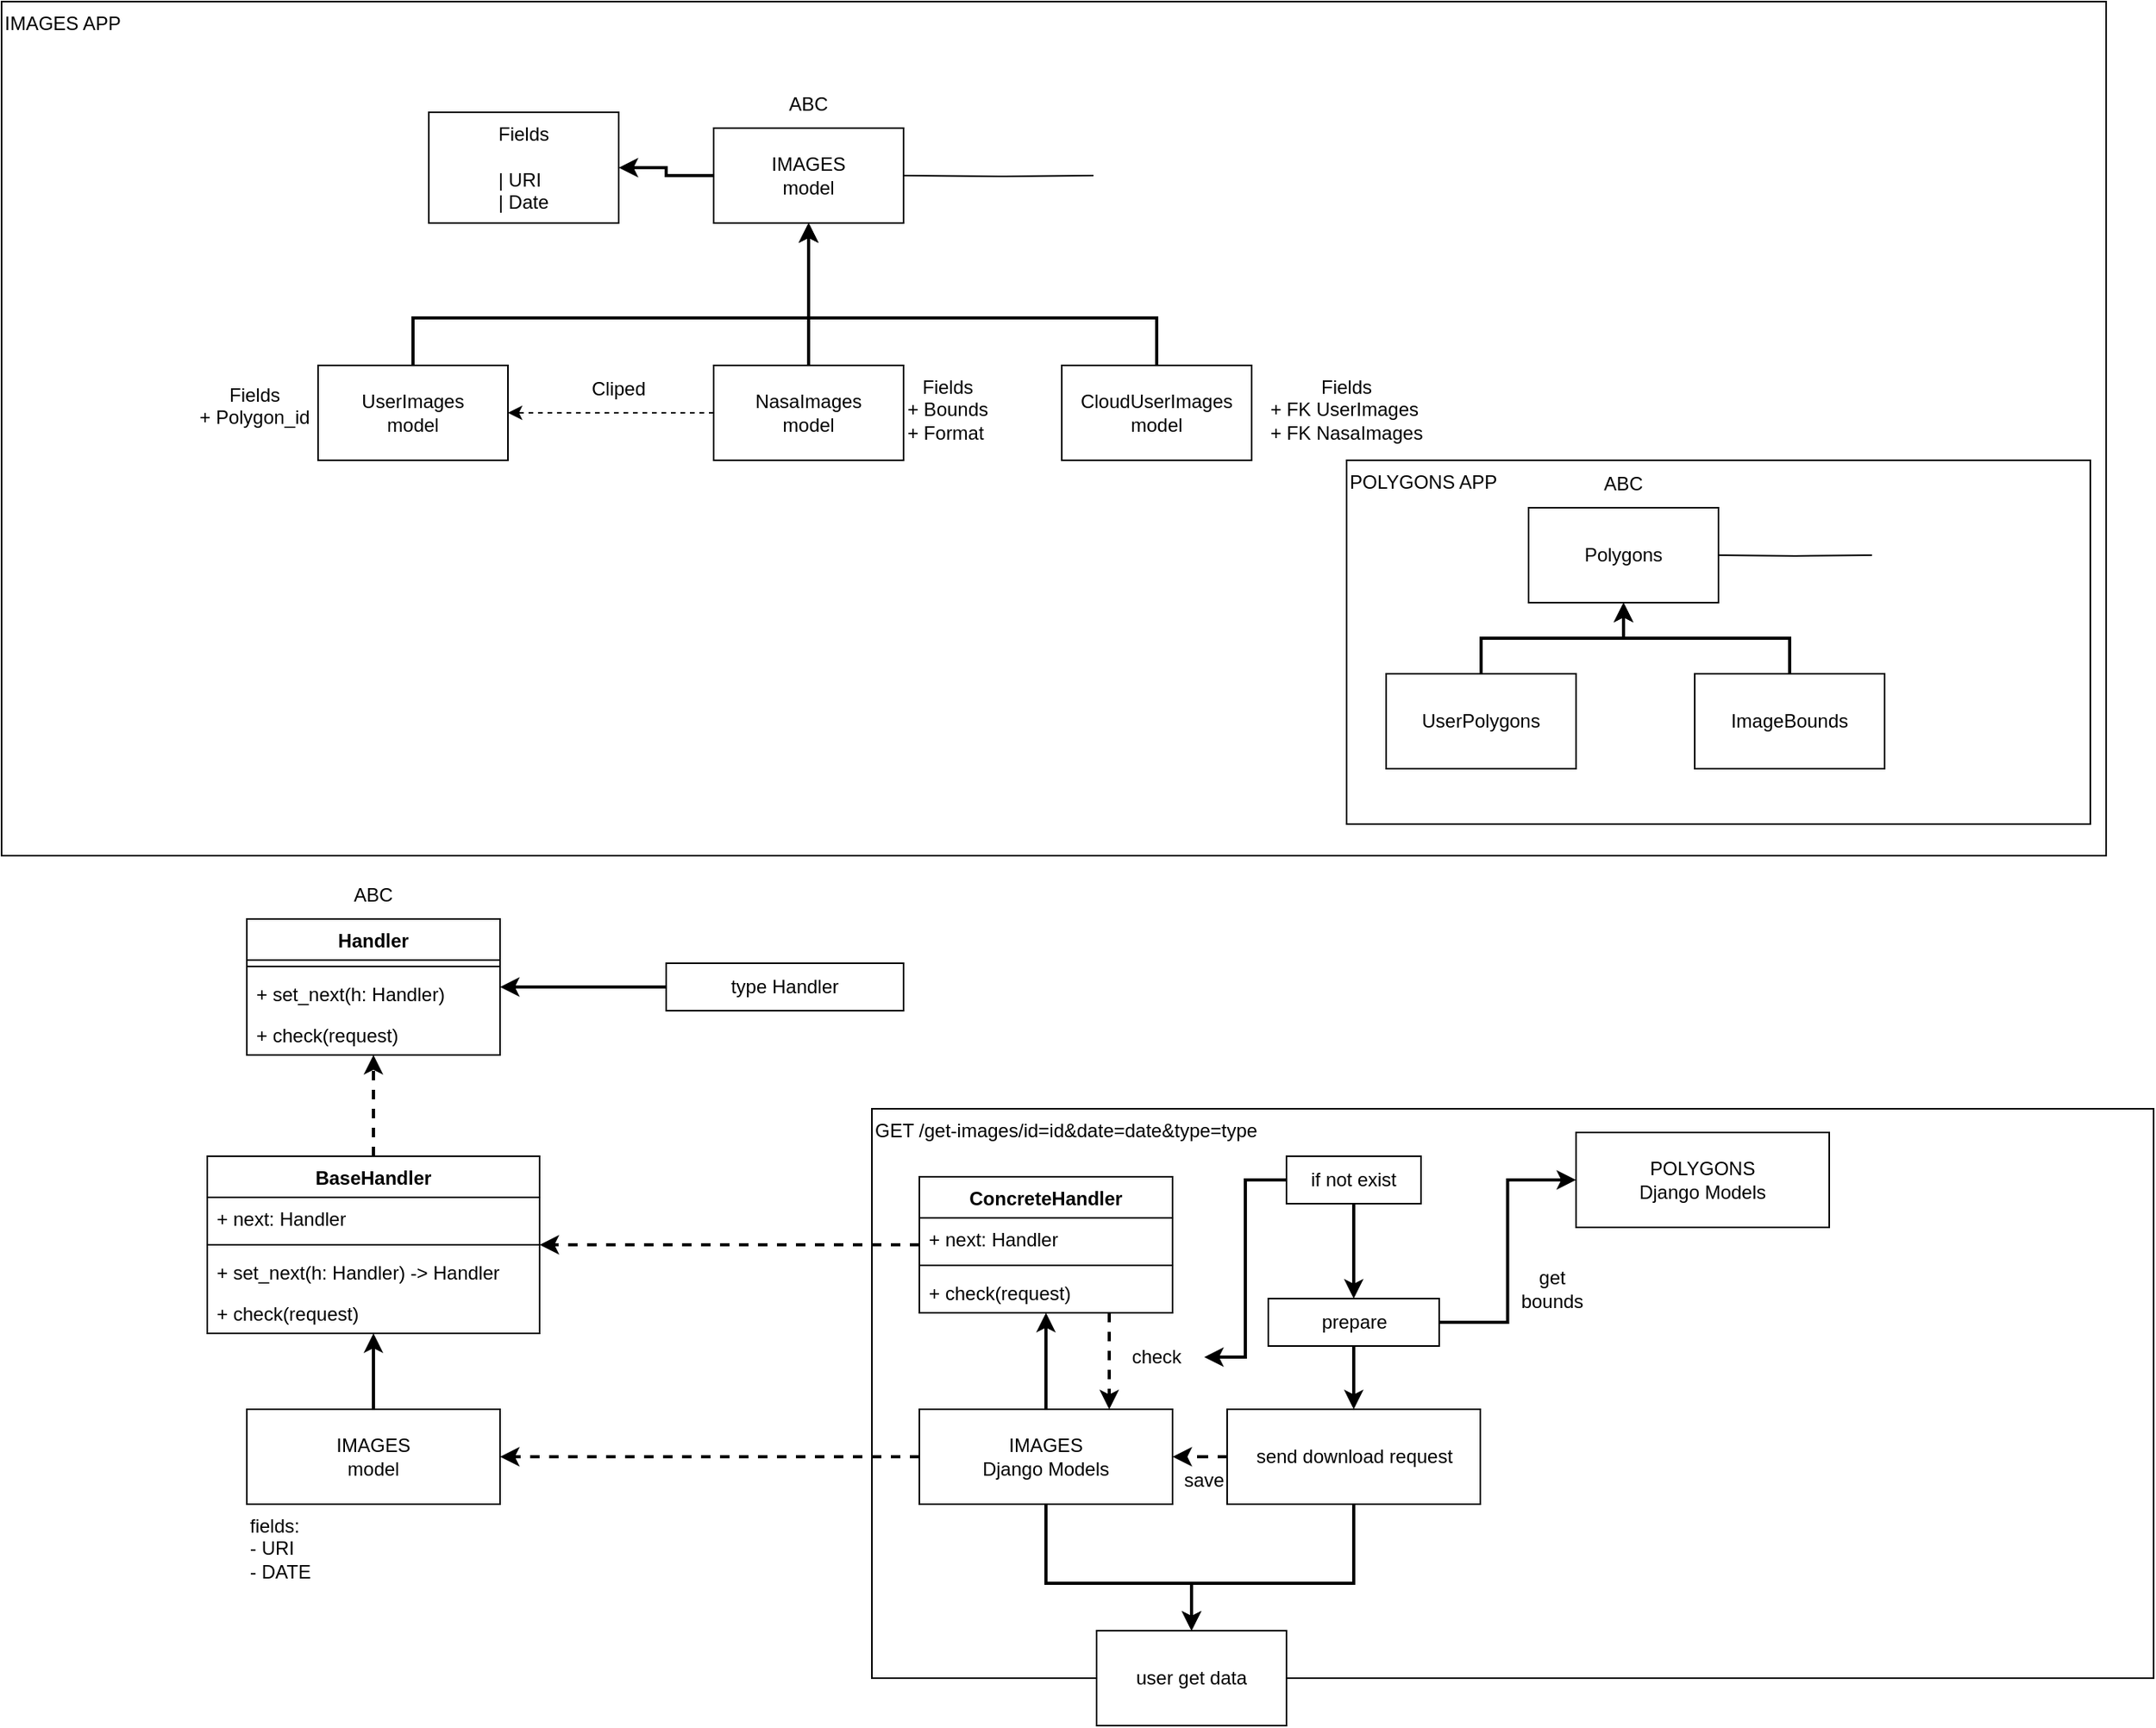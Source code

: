 <mxfile version="26.2.8">
  <diagram name="Страница — 1" id="WusRuuyAXhUo5n-OF-j5">
    <mxGraphModel dx="2255" dy="769" grid="1" gridSize="10" guides="1" tooltips="1" connect="1" arrows="1" fold="1" page="1" pageScale="1" pageWidth="827" pageHeight="1169" background="none" math="0" shadow="0">
      <root>
        <mxCell id="0" />
        <mxCell id="1" parent="0" />
        <mxCell id="zPOB2HI4H-ocQ5aXCMEk-31" value="GET /get-images/id=id&amp;amp;date=date&amp;amp;type=type" style="rounded=0;whiteSpace=wrap;html=1;verticalAlign=top;align=left;" parent="1" vertex="1">
          <mxGeometry x="480" y="770" width="810" height="360" as="geometry" />
        </mxCell>
        <mxCell id="Q2ZTKyAX25ePQhJRz6t--27" value="&lt;div align=&quot;left&quot;&gt;IMAGES APP&lt;/div&gt;" style="rounded=0;whiteSpace=wrap;html=1;align=left;verticalAlign=top;" parent="1" vertex="1">
          <mxGeometry x="-70" y="70" width="1330" height="540" as="geometry" />
        </mxCell>
        <mxCell id="Q2ZTKyAX25ePQhJRz6t--4" style="edgeStyle=orthogonalEdgeStyle;rounded=0;orthogonalLoop=1;jettySize=auto;html=1;entryX=0.5;entryY=0;entryDx=0;entryDy=0;endArrow=none;endFill=0;startArrow=classic;startFill=1;strokeWidth=2;" parent="1" source="Q2ZTKyAX25ePQhJRz6t--1" target="Q2ZTKyAX25ePQhJRz6t--3" edge="1">
          <mxGeometry relative="1" as="geometry">
            <Array as="points">
              <mxPoint x="440" y="270" />
              <mxPoint x="190" y="270" />
            </Array>
          </mxGeometry>
        </mxCell>
        <mxCell id="Q2ZTKyAX25ePQhJRz6t--12" style="edgeStyle=orthogonalEdgeStyle;rounded=0;orthogonalLoop=1;jettySize=auto;html=1;entryX=1;entryY=0.5;entryDx=0;entryDy=0;strokeWidth=2;" parent="1" source="Q2ZTKyAX25ePQhJRz6t--1" target="Q2ZTKyAX25ePQhJRz6t--10" edge="1">
          <mxGeometry relative="1" as="geometry" />
        </mxCell>
        <mxCell id="Q2ZTKyAX25ePQhJRz6t--1" value="&lt;div&gt;IMAGES&lt;/div&gt;&lt;div&gt;model&lt;/div&gt;" style="rounded=0;whiteSpace=wrap;html=1;" parent="1" vertex="1">
          <mxGeometry x="380" y="150" width="120" height="60" as="geometry" />
        </mxCell>
        <mxCell id="Q2ZTKyAX25ePQhJRz6t--2" value="ABC" style="text;html=1;align=center;verticalAlign=middle;whiteSpace=wrap;rounded=0;" parent="1" vertex="1">
          <mxGeometry x="410" y="120" width="60" height="30" as="geometry" />
        </mxCell>
        <mxCell id="Q2ZTKyAX25ePQhJRz6t--3" value="&lt;div&gt;UserImages&lt;/div&gt;&lt;div&gt;model&lt;/div&gt;" style="rounded=0;whiteSpace=wrap;html=1;" parent="1" vertex="1">
          <mxGeometry x="130" y="300" width="120" height="60" as="geometry" />
        </mxCell>
        <mxCell id="Q2ZTKyAX25ePQhJRz6t--28" style="edgeStyle=orthogonalEdgeStyle;rounded=0;orthogonalLoop=1;jettySize=auto;html=1;entryX=0.5;entryY=1;entryDx=0;entryDy=0;strokeWidth=2;" parent="1" source="Q2ZTKyAX25ePQhJRz6t--6" target="Q2ZTKyAX25ePQhJRz6t--1" edge="1">
          <mxGeometry relative="1" as="geometry" />
        </mxCell>
        <mxCell id="Q2ZTKyAX25ePQhJRz6t--29" style="edgeStyle=orthogonalEdgeStyle;rounded=0;orthogonalLoop=1;jettySize=auto;html=1;entryX=1;entryY=0.5;entryDx=0;entryDy=0;dashed=1;" parent="1" source="Q2ZTKyAX25ePQhJRz6t--6" target="Q2ZTKyAX25ePQhJRz6t--3" edge="1">
          <mxGeometry relative="1" as="geometry" />
        </mxCell>
        <mxCell id="Q2ZTKyAX25ePQhJRz6t--6" value="&lt;div&gt;NasaImages&lt;/div&gt;&lt;div&gt;model&lt;/div&gt;" style="rounded=0;whiteSpace=wrap;html=1;" parent="1" vertex="1">
          <mxGeometry x="380" y="300" width="120" height="60" as="geometry" />
        </mxCell>
        <mxCell id="Q2ZTKyAX25ePQhJRz6t--10" value="&lt;div align=&quot;center&quot;&gt;Fields&lt;/div&gt;&lt;div&gt;&lt;br&gt;&lt;/div&gt;&lt;div align=&quot;justify&quot;&gt;| URI&lt;/div&gt;&lt;div align=&quot;justify&quot;&gt;| Date&lt;/div&gt;" style="rounded=0;whiteSpace=wrap;html=1;horizontal=1;verticalAlign=top;" parent="1" vertex="1">
          <mxGeometry x="200" y="140" width="120" height="70" as="geometry" />
        </mxCell>
        <mxCell id="Q2ZTKyAX25ePQhJRz6t--42" style="edgeStyle=orthogonalEdgeStyle;rounded=0;orthogonalLoop=1;jettySize=auto;html=1;entryX=1;entryY=0.5;entryDx=0;entryDy=0;endArrow=none;endFill=0;" parent="1" target="Q2ZTKyAX25ePQhJRz6t--1" edge="1">
          <mxGeometry relative="1" as="geometry">
            <mxPoint x="620" y="180" as="sourcePoint" />
          </mxGeometry>
        </mxCell>
        <mxCell id="Q2ZTKyAX25ePQhJRz6t--37" style="edgeStyle=orthogonalEdgeStyle;rounded=0;orthogonalLoop=1;jettySize=auto;html=1;entryX=0.5;entryY=1;entryDx=0;entryDy=0;strokeWidth=2;" parent="1" source="Q2ZTKyAX25ePQhJRz6t--19" target="Q2ZTKyAX25ePQhJRz6t--1" edge="1">
          <mxGeometry relative="1" as="geometry">
            <Array as="points">
              <mxPoint x="660" y="270" />
              <mxPoint x="440" y="270" />
            </Array>
          </mxGeometry>
        </mxCell>
        <mxCell id="Q2ZTKyAX25ePQhJRz6t--19" value="&lt;div&gt;CloudUserImages&lt;/div&gt;&lt;div&gt;model&lt;/div&gt;" style="rounded=0;whiteSpace=wrap;html=1;" parent="1" vertex="1">
          <mxGeometry x="600" y="300" width="120" height="60" as="geometry" />
        </mxCell>
        <mxCell id="Q2ZTKyAX25ePQhJRz6t--30" value="Cliped" style="text;html=1;align=center;verticalAlign=middle;whiteSpace=wrap;rounded=0;" parent="1" vertex="1">
          <mxGeometry x="290" y="300" width="60" height="30" as="geometry" />
        </mxCell>
        <mxCell id="Q2ZTKyAX25ePQhJRz6t--33" value="&lt;div&gt;Fields&lt;/div&gt;&lt;div align=&quot;justify&quot;&gt;+ Bounds&lt;/div&gt;&lt;div align=&quot;justify&quot;&gt;+ Format&lt;/div&gt;&lt;div&gt;&lt;br&gt;&lt;/div&gt;" style="text;html=1;align=center;verticalAlign=top;whiteSpace=wrap;rounded=0;" parent="1" vertex="1">
          <mxGeometry x="497.5" y="300" width="60" height="60" as="geometry" />
        </mxCell>
        <mxCell id="Q2ZTKyAX25ePQhJRz6t--36" value="&lt;div&gt;Fields&lt;/div&gt;&lt;div align=&quot;justify&quot;&gt;+ Polygon_id&lt;/div&gt;&lt;div&gt;&lt;br&gt;&lt;/div&gt;" style="text;html=1;align=center;verticalAlign=top;whiteSpace=wrap;rounded=0;" parent="1" vertex="1">
          <mxGeometry x="50" y="305" width="80" height="50" as="geometry" />
        </mxCell>
        <mxCell id="Q2ZTKyAX25ePQhJRz6t--41" value="&lt;div&gt;Fields&lt;/div&gt;&lt;div align=&quot;justify&quot;&gt;+ FK UserImages&lt;/div&gt;&lt;div align=&quot;justify&quot;&gt;+ FK NasaImages&lt;/div&gt;&lt;div&gt;&lt;br&gt;&lt;/div&gt;" style="text;html=1;align=center;verticalAlign=top;whiteSpace=wrap;rounded=0;" parent="1" vertex="1">
          <mxGeometry x="720" y="300" width="120" height="60" as="geometry" />
        </mxCell>
        <mxCell id="Q2ZTKyAX25ePQhJRz6t--56" value="&lt;div align=&quot;left&quot;&gt;POLYGONS APP&lt;/div&gt;" style="rounded=0;whiteSpace=wrap;html=1;align=left;verticalAlign=top;" parent="1" vertex="1">
          <mxGeometry x="780" y="360" width="470" height="230" as="geometry" />
        </mxCell>
        <mxCell id="Q2ZTKyAX25ePQhJRz6t--55" style="edgeStyle=orthogonalEdgeStyle;rounded=0;orthogonalLoop=1;jettySize=auto;html=1;entryX=1;entryY=0.5;entryDx=0;entryDy=0;endArrow=none;endFill=0;" parent="1" target="Q2ZTKyAX25ePQhJRz6t--48" edge="1">
          <mxGeometry relative="1" as="geometry">
            <mxPoint x="1112" y="420" as="sourcePoint" />
          </mxGeometry>
        </mxCell>
        <mxCell id="Q2ZTKyAX25ePQhJRz6t--50" value="UserPolygons" style="rounded=0;whiteSpace=wrap;html=1;" parent="1" vertex="1">
          <mxGeometry x="805" y="495" width="120" height="60" as="geometry" />
        </mxCell>
        <mxCell id="Q2ZTKyAX25ePQhJRz6t--51" value="ImageBounds" style="rounded=0;whiteSpace=wrap;html=1;" parent="1" vertex="1">
          <mxGeometry x="1000" y="495" width="120" height="60" as="geometry" />
        </mxCell>
        <mxCell id="Q2ZTKyAX25ePQhJRz6t--48" value="Polygons" style="rounded=0;whiteSpace=wrap;html=1;" parent="1" vertex="1">
          <mxGeometry x="895" y="390" width="120" height="60" as="geometry" />
        </mxCell>
        <mxCell id="Q2ZTKyAX25ePQhJRz6t--49" value="ABC" style="text;html=1;align=center;verticalAlign=middle;whiteSpace=wrap;rounded=0;" parent="1" vertex="1">
          <mxGeometry x="925" y="360" width="60" height="30" as="geometry" />
        </mxCell>
        <mxCell id="Q2ZTKyAX25ePQhJRz6t--52" style="edgeStyle=orthogonalEdgeStyle;rounded=0;orthogonalLoop=1;jettySize=auto;html=1;entryX=0.5;entryY=1;entryDx=0;entryDy=0;strokeWidth=2;" parent="1" source="Q2ZTKyAX25ePQhJRz6t--50" target="Q2ZTKyAX25ePQhJRz6t--48" edge="1">
          <mxGeometry relative="1" as="geometry" />
        </mxCell>
        <mxCell id="Q2ZTKyAX25ePQhJRz6t--53" style="edgeStyle=orthogonalEdgeStyle;rounded=0;orthogonalLoop=1;jettySize=auto;html=1;entryX=0.5;entryY=1;entryDx=0;entryDy=0;strokeWidth=2;" parent="1" source="Q2ZTKyAX25ePQhJRz6t--51" target="Q2ZTKyAX25ePQhJRz6t--48" edge="1">
          <mxGeometry relative="1" as="geometry" />
        </mxCell>
        <mxCell id="zPOB2HI4H-ocQ5aXCMEk-2" value="Handler" style="swimlane;fontStyle=1;align=center;verticalAlign=top;childLayout=stackLayout;horizontal=1;startSize=26;horizontalStack=0;resizeParent=1;resizeParentMax=0;resizeLast=0;collapsible=1;marginBottom=0;whiteSpace=wrap;html=1;" parent="1" vertex="1">
          <mxGeometry x="85" y="650" width="160" height="86" as="geometry" />
        </mxCell>
        <mxCell id="zPOB2HI4H-ocQ5aXCMEk-4" value="" style="line;strokeWidth=1;fillColor=none;align=left;verticalAlign=middle;spacingTop=-1;spacingLeft=3;spacingRight=3;rotatable=0;labelPosition=right;points=[];portConstraint=eastwest;strokeColor=inherit;" parent="zPOB2HI4H-ocQ5aXCMEk-2" vertex="1">
          <mxGeometry y="26" width="160" height="8" as="geometry" />
        </mxCell>
        <mxCell id="zPOB2HI4H-ocQ5aXCMEk-6" value="+ set_next(h: Handler)" style="text;strokeColor=none;fillColor=none;align=left;verticalAlign=top;spacingLeft=4;spacingRight=4;overflow=hidden;rotatable=0;points=[[0,0.5],[1,0.5]];portConstraint=eastwest;whiteSpace=wrap;html=1;" parent="zPOB2HI4H-ocQ5aXCMEk-2" vertex="1">
          <mxGeometry y="34" width="160" height="26" as="geometry" />
        </mxCell>
        <mxCell id="zPOB2HI4H-ocQ5aXCMEk-5" value="+ check(request)" style="text;strokeColor=none;fillColor=none;align=left;verticalAlign=top;spacingLeft=4;spacingRight=4;overflow=hidden;rotatable=0;points=[[0,0.5],[1,0.5]];portConstraint=eastwest;whiteSpace=wrap;html=1;" parent="zPOB2HI4H-ocQ5aXCMEk-2" vertex="1">
          <mxGeometry y="60" width="160" height="26" as="geometry" />
        </mxCell>
        <mxCell id="zPOB2HI4H-ocQ5aXCMEk-11" value="ABC" style="text;html=1;align=center;verticalAlign=middle;whiteSpace=wrap;rounded=0;" parent="1" vertex="1">
          <mxGeometry x="135" y="620" width="60" height="30" as="geometry" />
        </mxCell>
        <mxCell id="zPOB2HI4H-ocQ5aXCMEk-22" style="edgeStyle=orthogonalEdgeStyle;rounded=0;orthogonalLoop=1;jettySize=auto;html=1;entryX=0.5;entryY=1;entryDx=0;entryDy=0;dashed=1;strokeWidth=2;" parent="1" source="zPOB2HI4H-ocQ5aXCMEk-13" target="zPOB2HI4H-ocQ5aXCMEk-2" edge="1">
          <mxGeometry relative="1" as="geometry" />
        </mxCell>
        <mxCell id="zPOB2HI4H-ocQ5aXCMEk-13" value="BaseHandler" style="swimlane;fontStyle=1;align=center;verticalAlign=top;childLayout=stackLayout;horizontal=1;startSize=26;horizontalStack=0;resizeParent=1;resizeParentMax=0;resizeLast=0;collapsible=1;marginBottom=0;whiteSpace=wrap;html=1;" parent="1" vertex="1">
          <mxGeometry x="60" y="800" width="210" height="112" as="geometry" />
        </mxCell>
        <mxCell id="zPOB2HI4H-ocQ5aXCMEk-14" value="+ next: Handler" style="text;strokeColor=none;fillColor=none;align=left;verticalAlign=top;spacingLeft=4;spacingRight=4;overflow=hidden;rotatable=0;points=[[0,0.5],[1,0.5]];portConstraint=eastwest;whiteSpace=wrap;html=1;" parent="zPOB2HI4H-ocQ5aXCMEk-13" vertex="1">
          <mxGeometry y="26" width="210" height="26" as="geometry" />
        </mxCell>
        <mxCell id="zPOB2HI4H-ocQ5aXCMEk-15" value="" style="line;strokeWidth=1;fillColor=none;align=left;verticalAlign=middle;spacingTop=-1;spacingLeft=3;spacingRight=3;rotatable=0;labelPosition=right;points=[];portConstraint=eastwest;strokeColor=inherit;" parent="zPOB2HI4H-ocQ5aXCMEk-13" vertex="1">
          <mxGeometry y="52" width="210" height="8" as="geometry" />
        </mxCell>
        <mxCell id="zPOB2HI4H-ocQ5aXCMEk-17" value="+ set_next(h: Handler) -&amp;gt; Handler" style="text;strokeColor=none;fillColor=none;align=left;verticalAlign=top;spacingLeft=4;spacingRight=4;overflow=hidden;rotatable=0;points=[[0,0.5],[1,0.5]];portConstraint=eastwest;whiteSpace=wrap;html=1;" parent="zPOB2HI4H-ocQ5aXCMEk-13" vertex="1">
          <mxGeometry y="60" width="210" height="26" as="geometry" />
        </mxCell>
        <mxCell id="zPOB2HI4H-ocQ5aXCMEk-18" value="+ check(request)" style="text;strokeColor=none;fillColor=none;align=left;verticalAlign=top;spacingLeft=4;spacingRight=4;overflow=hidden;rotatable=0;points=[[0,0.5],[1,0.5]];portConstraint=eastwest;whiteSpace=wrap;html=1;" parent="zPOB2HI4H-ocQ5aXCMEk-13" vertex="1">
          <mxGeometry y="86" width="210" height="26" as="geometry" />
        </mxCell>
        <mxCell id="zPOB2HI4H-ocQ5aXCMEk-21" style="edgeStyle=orthogonalEdgeStyle;rounded=0;orthogonalLoop=1;jettySize=auto;html=1;entryX=1;entryY=0.5;entryDx=0;entryDy=0;strokeWidth=2;" parent="1" source="zPOB2HI4H-ocQ5aXCMEk-19" target="zPOB2HI4H-ocQ5aXCMEk-2" edge="1">
          <mxGeometry relative="1" as="geometry" />
        </mxCell>
        <mxCell id="zPOB2HI4H-ocQ5aXCMEk-19" value="type Handler" style="text;html=1;align=center;verticalAlign=middle;whiteSpace=wrap;rounded=0;strokeColor=default;" parent="1" vertex="1">
          <mxGeometry x="350" y="678" width="150" height="30" as="geometry" />
        </mxCell>
        <mxCell id="zPOB2HI4H-ocQ5aXCMEk-30" style="edgeStyle=orthogonalEdgeStyle;rounded=0;orthogonalLoop=1;jettySize=auto;html=1;entryX=0.5;entryY=1;entryDx=0;entryDy=0;strokeWidth=2;" parent="1" source="zPOB2HI4H-ocQ5aXCMEk-23" target="zPOB2HI4H-ocQ5aXCMEk-24" edge="1">
          <mxGeometry relative="1" as="geometry" />
        </mxCell>
        <mxCell id="zPOB2HI4H-ocQ5aXCMEk-38" style="edgeStyle=orthogonalEdgeStyle;rounded=0;orthogonalLoop=1;jettySize=auto;html=1;entryX=1;entryY=0.5;entryDx=0;entryDy=0;strokeWidth=2;dashed=1;" parent="1" source="zPOB2HI4H-ocQ5aXCMEk-23" target="zPOB2HI4H-ocQ5aXCMEk-36" edge="1">
          <mxGeometry relative="1" as="geometry" />
        </mxCell>
        <mxCell id="zPOB2HI4H-ocQ5aXCMEk-50" style="edgeStyle=orthogonalEdgeStyle;rounded=0;orthogonalLoop=1;jettySize=auto;html=1;entryX=0.5;entryY=0;entryDx=0;entryDy=0;strokeWidth=2;" parent="1" source="zPOB2HI4H-ocQ5aXCMEk-23" target="zPOB2HI4H-ocQ5aXCMEk-49" edge="1">
          <mxGeometry relative="1" as="geometry">
            <Array as="points">
              <mxPoint x="590" y="1070" />
              <mxPoint x="682" y="1070" />
            </Array>
          </mxGeometry>
        </mxCell>
        <mxCell id="zPOB2HI4H-ocQ5aXCMEk-23" value="&lt;div&gt;IMAGES&lt;/div&gt;&lt;div&gt;Django Models&lt;/div&gt;" style="rounded=0;whiteSpace=wrap;html=1;" parent="1" vertex="1">
          <mxGeometry x="510" y="960" width="160" height="60" as="geometry" />
        </mxCell>
        <mxCell id="zPOB2HI4H-ocQ5aXCMEk-29" style="edgeStyle=orthogonalEdgeStyle;rounded=0;orthogonalLoop=1;jettySize=auto;html=1;entryX=1;entryY=0.5;entryDx=0;entryDy=0;strokeWidth=2;dashed=1;" parent="1" source="zPOB2HI4H-ocQ5aXCMEk-24" target="zPOB2HI4H-ocQ5aXCMEk-13" edge="1">
          <mxGeometry relative="1" as="geometry" />
        </mxCell>
        <mxCell id="zPOB2HI4H-ocQ5aXCMEk-34" style="edgeStyle=orthogonalEdgeStyle;rounded=0;orthogonalLoop=1;jettySize=auto;html=1;exitX=0.75;exitY=1;exitDx=0;exitDy=0;entryX=0.75;entryY=0;entryDx=0;entryDy=0;strokeWidth=2;dashed=1;" parent="1" source="zPOB2HI4H-ocQ5aXCMEk-24" target="zPOB2HI4H-ocQ5aXCMEk-23" edge="1">
          <mxGeometry relative="1" as="geometry" />
        </mxCell>
        <mxCell id="zPOB2HI4H-ocQ5aXCMEk-24" value="ConcreteHandler" style="swimlane;fontStyle=1;align=center;verticalAlign=top;childLayout=stackLayout;horizontal=1;startSize=26;horizontalStack=0;resizeParent=1;resizeParentMax=0;resizeLast=0;collapsible=1;marginBottom=0;whiteSpace=wrap;html=1;" parent="1" vertex="1">
          <mxGeometry x="510" y="813" width="160" height="86" as="geometry" />
        </mxCell>
        <mxCell id="zPOB2HI4H-ocQ5aXCMEk-25" value="+ next: Handler" style="text;strokeColor=none;fillColor=none;align=left;verticalAlign=top;spacingLeft=4;spacingRight=4;overflow=hidden;rotatable=0;points=[[0,0.5],[1,0.5]];portConstraint=eastwest;whiteSpace=wrap;html=1;" parent="zPOB2HI4H-ocQ5aXCMEk-24" vertex="1">
          <mxGeometry y="26" width="160" height="26" as="geometry" />
        </mxCell>
        <mxCell id="zPOB2HI4H-ocQ5aXCMEk-26" value="" style="line;strokeWidth=1;fillColor=none;align=left;verticalAlign=middle;spacingTop=-1;spacingLeft=3;spacingRight=3;rotatable=0;labelPosition=right;points=[];portConstraint=eastwest;strokeColor=inherit;" parent="zPOB2HI4H-ocQ5aXCMEk-24" vertex="1">
          <mxGeometry y="52" width="160" height="8" as="geometry" />
        </mxCell>
        <mxCell id="zPOB2HI4H-ocQ5aXCMEk-28" value="+ check(request)" style="text;strokeColor=none;fillColor=none;align=left;verticalAlign=top;spacingLeft=4;spacingRight=4;overflow=hidden;rotatable=0;points=[[0,0.5],[1,0.5]];portConstraint=eastwest;whiteSpace=wrap;html=1;" parent="zPOB2HI4H-ocQ5aXCMEk-24" vertex="1">
          <mxGeometry y="60" width="160" height="26" as="geometry" />
        </mxCell>
        <mxCell id="zPOB2HI4H-ocQ5aXCMEk-32" value="check" style="text;html=1;align=center;verticalAlign=middle;whiteSpace=wrap;rounded=0;" parent="1" vertex="1">
          <mxGeometry x="630" y="912" width="60" height="30" as="geometry" />
        </mxCell>
        <mxCell id="zPOB2HI4H-ocQ5aXCMEk-35" value="&lt;div align=&quot;left&quot;&gt;fields:&lt;/div&gt;&lt;div align=&quot;left&quot;&gt;- URI&lt;/div&gt;&lt;div align=&quot;left&quot;&gt;- DATE&lt;/div&gt;" style="text;html=1;align=left;verticalAlign=top;whiteSpace=wrap;rounded=0;" parent="1" vertex="1">
          <mxGeometry x="85" y="1020" width="60" height="50" as="geometry" />
        </mxCell>
        <mxCell id="zPOB2HI4H-ocQ5aXCMEk-37" style="edgeStyle=orthogonalEdgeStyle;rounded=0;orthogonalLoop=1;jettySize=auto;html=1;entryX=0.5;entryY=1;entryDx=0;entryDy=0;strokeWidth=2;" parent="1" source="zPOB2HI4H-ocQ5aXCMEk-36" target="zPOB2HI4H-ocQ5aXCMEk-13" edge="1">
          <mxGeometry relative="1" as="geometry" />
        </mxCell>
        <mxCell id="zPOB2HI4H-ocQ5aXCMEk-36" value="&lt;div&gt;IMAGES&lt;/div&gt;&lt;div&gt;model&lt;/div&gt;" style="rounded=0;whiteSpace=wrap;html=1;" parent="1" vertex="1">
          <mxGeometry x="85" y="960" width="160" height="60" as="geometry" />
        </mxCell>
        <mxCell id="zPOB2HI4H-ocQ5aXCMEk-40" style="edgeStyle=orthogonalEdgeStyle;rounded=0;orthogonalLoop=1;jettySize=auto;html=1;entryX=1;entryY=0.5;entryDx=0;entryDy=0;strokeWidth=2;" parent="1" source="zPOB2HI4H-ocQ5aXCMEk-39" target="zPOB2HI4H-ocQ5aXCMEk-32" edge="1">
          <mxGeometry relative="1" as="geometry" />
        </mxCell>
        <mxCell id="zPOB2HI4H-ocQ5aXCMEk-39" value="if not exist" style="text;html=1;align=center;verticalAlign=middle;whiteSpace=wrap;rounded=0;fillColor=none;strokeColor=default;" parent="1" vertex="1">
          <mxGeometry x="742" y="800" width="85" height="30" as="geometry" />
        </mxCell>
        <mxCell id="zPOB2HI4H-ocQ5aXCMEk-41" value="&lt;div&gt;POLYGONS&lt;/div&gt;&lt;div&gt;Django Models&lt;/div&gt;" style="rounded=0;whiteSpace=wrap;html=1;" parent="1" vertex="1">
          <mxGeometry x="925" y="785" width="160" height="60" as="geometry" />
        </mxCell>
        <mxCell id="zPOB2HI4H-ocQ5aXCMEk-51" style="edgeStyle=orthogonalEdgeStyle;rounded=0;orthogonalLoop=1;jettySize=auto;html=1;entryX=0.5;entryY=0;entryDx=0;entryDy=0;strokeWidth=2;" parent="1" source="zPOB2HI4H-ocQ5aXCMEk-42" target="zPOB2HI4H-ocQ5aXCMEk-49" edge="1">
          <mxGeometry relative="1" as="geometry">
            <Array as="points">
              <mxPoint x="785" y="1070" />
              <mxPoint x="682" y="1070" />
            </Array>
          </mxGeometry>
        </mxCell>
        <mxCell id="zPOB2HI4H-ocQ5aXCMEk-52" style="edgeStyle=orthogonalEdgeStyle;rounded=0;orthogonalLoop=1;jettySize=auto;html=1;entryX=1;entryY=0.5;entryDx=0;entryDy=0;dashed=1;strokeWidth=2;" parent="1" source="zPOB2HI4H-ocQ5aXCMEk-42" target="zPOB2HI4H-ocQ5aXCMEk-23" edge="1">
          <mxGeometry relative="1" as="geometry" />
        </mxCell>
        <mxCell id="zPOB2HI4H-ocQ5aXCMEk-42" value="send download request" style="rounded=0;whiteSpace=wrap;html=1;" parent="1" vertex="1">
          <mxGeometry x="704.5" y="960" width="160" height="60" as="geometry" />
        </mxCell>
        <mxCell id="zPOB2HI4H-ocQ5aXCMEk-45" style="edgeStyle=orthogonalEdgeStyle;rounded=0;orthogonalLoop=1;jettySize=auto;html=1;entryX=0.5;entryY=1;entryDx=0;entryDy=0;endArrow=none;startFill=1;startArrow=classic;strokeWidth=2;" parent="1" source="zPOB2HI4H-ocQ5aXCMEk-44" target="zPOB2HI4H-ocQ5aXCMEk-39" edge="1">
          <mxGeometry relative="1" as="geometry" />
        </mxCell>
        <mxCell id="zPOB2HI4H-ocQ5aXCMEk-46" style="edgeStyle=orthogonalEdgeStyle;rounded=0;orthogonalLoop=1;jettySize=auto;html=1;entryX=0;entryY=0.5;entryDx=0;entryDy=0;strokeWidth=2;" parent="1" source="zPOB2HI4H-ocQ5aXCMEk-44" target="zPOB2HI4H-ocQ5aXCMEk-41" edge="1">
          <mxGeometry relative="1" as="geometry" />
        </mxCell>
        <mxCell id="zPOB2HI4H-ocQ5aXCMEk-48" style="edgeStyle=orthogonalEdgeStyle;rounded=0;orthogonalLoop=1;jettySize=auto;html=1;entryX=0.5;entryY=0;entryDx=0;entryDy=0;strokeWidth=2;" parent="1" source="zPOB2HI4H-ocQ5aXCMEk-44" target="zPOB2HI4H-ocQ5aXCMEk-42" edge="1">
          <mxGeometry relative="1" as="geometry" />
        </mxCell>
        <mxCell id="zPOB2HI4H-ocQ5aXCMEk-44" value="prepare" style="rounded=0;whiteSpace=wrap;html=1;" parent="1" vertex="1">
          <mxGeometry x="730.5" y="890" width="108" height="30" as="geometry" />
        </mxCell>
        <mxCell id="zPOB2HI4H-ocQ5aXCMEk-47" value="get bounds" style="text;html=1;align=center;verticalAlign=middle;whiteSpace=wrap;rounded=0;" parent="1" vertex="1">
          <mxGeometry x="880" y="869" width="60" height="30" as="geometry" />
        </mxCell>
        <mxCell id="zPOB2HI4H-ocQ5aXCMEk-49" value="user get data" style="rounded=0;whiteSpace=wrap;html=1;" parent="1" vertex="1">
          <mxGeometry x="622" y="1100" width="120" height="60" as="geometry" />
        </mxCell>
        <mxCell id="zPOB2HI4H-ocQ5aXCMEk-54" value="save" style="text;html=1;align=center;verticalAlign=middle;whiteSpace=wrap;rounded=0;" parent="1" vertex="1">
          <mxGeometry x="660" y="990" width="60" height="30" as="geometry" />
        </mxCell>
      </root>
    </mxGraphModel>
  </diagram>
</mxfile>
